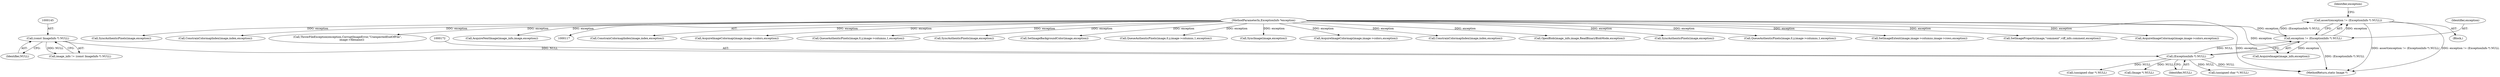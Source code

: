 digraph "0_ImageMagick_fe3066122ef72c82415811d25e9e3fad622c0a99_0@API" {
"1000168" [label="(Call,assert(exception != (ExceptionInfo *) NULL))"];
"1000169" [label="(Call,exception != (ExceptionInfo *) NULL)"];
"1000119" [label="(MethodParameterIn,ExceptionInfo *exception)"];
"1000171" [label="(Call,(ExceptionInfo *) NULL)"];
"1000144" [label="(Call,(const ImageInfo *) NULL)"];
"1000173" [label="(Identifier,NULL)"];
"1000177" [label="(Identifier,exception)"];
"1002233" [label="(Call,ConstrainColormapIndex(image,index,exception))"];
"1001261" [label="(Call,AcquireImageColormap(image,image->colors,exception))"];
"1002055" [label="(Call,QueueAuthenticPixels(image,0,y,image->columns,1,exception))"];
"1002002" [label="(Call,SyncAuthenticPixels(image,exception))"];
"1000168" [label="(Call,assert(exception != (ExceptionInfo *) NULL))"];
"1000597" [label="(Call,SetImageBackgroundColor(image,exception))"];
"1002156" [label="(Call,QueueAuthenticPixels(image,0,y,image->columns,1,exception))"];
"1002350" [label="(Call,SyncImage(image,exception))"];
"1001399" [label="(Call,(unsigned char *) NULL)"];
"1000806" [label="(Call,AcquireImageColormap(image,image->colors,exception))"];
"1002469" [label="(MethodReturn,static Image *)"];
"1002275" [label="(Call,ConstrainColormapIndex(image,index,exception))"];
"1000119" [label="(MethodParameterIn,ExceptionInfo *exception)"];
"1000182" [label="(Call,AcquireImage(image_info,exception))"];
"1000120" [label="(Block,)"];
"1000142" [label="(Call,image_info != (const ImageInfo *) NULL)"];
"1000187" [label="(Call,OpenBlob(image_info,image,ReadBinaryBlobMode,exception))"];
"1000171" [label="(Call,(ExceptionInfo *) NULL)"];
"1000144" [label="(Call,(const ImageInfo *) NULL)"];
"1002306" [label="(Call,SyncAuthenticPixels(image,exception))"];
"1001816" [label="(Call,QueueAuthenticPixels(image,0,y,image->columns,1,exception))"];
"1000947" [label="(Call,(unsigned char *) NULL)"];
"1000170" [label="(Identifier,exception)"];
"1000146" [label="(Identifier,NULL)"];
"1000579" [label="(Call,SetImageExtent(image,image->columns,image->rows,exception))"];
"1000323" [label="(Call,SetImageProperty(image,\"comment\",viff_info.comment,exception))"];
"1000886" [label="(Call,AcquireImageColormap(image,image->colors,exception))"];
"1002097" [label="(Call,SyncAuthenticPixels(image,exception))"];
"1000202" [label="(Call,(Image *) NULL)"];
"1002254" [label="(Call,ConstrainColormapIndex(image,index,exception))"];
"1002359" [label="(Call,ThrowFileException(exception,CorruptImageError,\"UnexpectedEndOfFile\",\n          image->filename))"];
"1002408" [label="(Call,AcquireNextImage(image_info,image,exception))"];
"1000169" [label="(Call,exception != (ExceptionInfo *) NULL)"];
"1000168" -> "1000120"  [label="AST: "];
"1000168" -> "1000169"  [label="CFG: "];
"1000169" -> "1000168"  [label="AST: "];
"1000177" -> "1000168"  [label="CFG: "];
"1000168" -> "1002469"  [label="DDG: assert(exception != (ExceptionInfo *) NULL)"];
"1000168" -> "1002469"  [label="DDG: exception != (ExceptionInfo *) NULL"];
"1000169" -> "1000168"  [label="DDG: exception"];
"1000169" -> "1000168"  [label="DDG: (ExceptionInfo *) NULL"];
"1000169" -> "1000171"  [label="CFG: "];
"1000170" -> "1000169"  [label="AST: "];
"1000171" -> "1000169"  [label="AST: "];
"1000169" -> "1002469"  [label="DDG: (ExceptionInfo *) NULL"];
"1000119" -> "1000169"  [label="DDG: exception"];
"1000171" -> "1000169"  [label="DDG: NULL"];
"1000169" -> "1000182"  [label="DDG: exception"];
"1000119" -> "1000117"  [label="AST: "];
"1000119" -> "1002469"  [label="DDG: exception"];
"1000119" -> "1000182"  [label="DDG: exception"];
"1000119" -> "1000187"  [label="DDG: exception"];
"1000119" -> "1000323"  [label="DDG: exception"];
"1000119" -> "1000579"  [label="DDG: exception"];
"1000119" -> "1000597"  [label="DDG: exception"];
"1000119" -> "1000806"  [label="DDG: exception"];
"1000119" -> "1000886"  [label="DDG: exception"];
"1000119" -> "1001261"  [label="DDG: exception"];
"1000119" -> "1001816"  [label="DDG: exception"];
"1000119" -> "1002002"  [label="DDG: exception"];
"1000119" -> "1002055"  [label="DDG: exception"];
"1000119" -> "1002097"  [label="DDG: exception"];
"1000119" -> "1002156"  [label="DDG: exception"];
"1000119" -> "1002233"  [label="DDG: exception"];
"1000119" -> "1002254"  [label="DDG: exception"];
"1000119" -> "1002275"  [label="DDG: exception"];
"1000119" -> "1002306"  [label="DDG: exception"];
"1000119" -> "1002350"  [label="DDG: exception"];
"1000119" -> "1002359"  [label="DDG: exception"];
"1000119" -> "1002408"  [label="DDG: exception"];
"1000171" -> "1000173"  [label="CFG: "];
"1000172" -> "1000171"  [label="AST: "];
"1000173" -> "1000171"  [label="AST: "];
"1000171" -> "1002469"  [label="DDG: NULL"];
"1000144" -> "1000171"  [label="DDG: NULL"];
"1000171" -> "1000202"  [label="DDG: NULL"];
"1000171" -> "1000947"  [label="DDG: NULL"];
"1000171" -> "1001399"  [label="DDG: NULL"];
"1000144" -> "1000142"  [label="AST: "];
"1000144" -> "1000146"  [label="CFG: "];
"1000145" -> "1000144"  [label="AST: "];
"1000146" -> "1000144"  [label="AST: "];
"1000142" -> "1000144"  [label="CFG: "];
"1000144" -> "1000142"  [label="DDG: NULL"];
}

